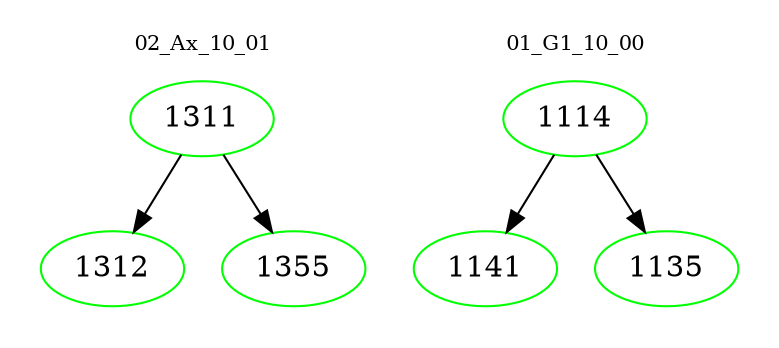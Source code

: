 digraph{
subgraph cluster_0 {
color = white
label = "02_Ax_10_01";
fontsize=10;
T0_1311 [label="1311", color="green"]
T0_1311 -> T0_1312 [color="black"]
T0_1312 [label="1312", color="green"]
T0_1311 -> T0_1355 [color="black"]
T0_1355 [label="1355", color="green"]
}
subgraph cluster_1 {
color = white
label = "01_G1_10_00";
fontsize=10;
T1_1114 [label="1114", color="green"]
T1_1114 -> T1_1141 [color="black"]
T1_1141 [label="1141", color="green"]
T1_1114 -> T1_1135 [color="black"]
T1_1135 [label="1135", color="green"]
}
}
